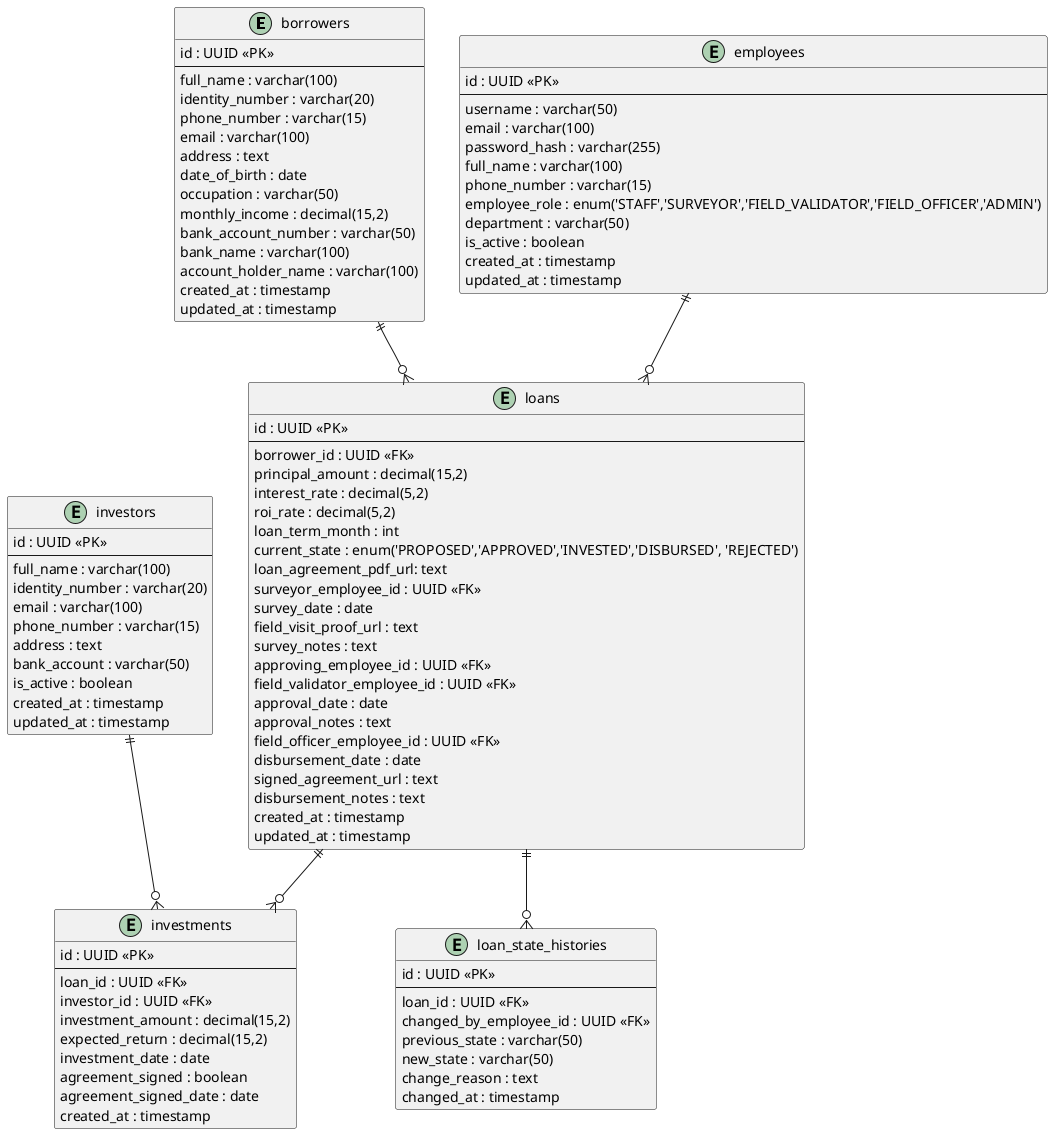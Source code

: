 @startuml loan_engine_simplified_erd

entity "borrowers" as borrower {
  id : UUID <<PK>>
  --
  full_name : varchar(100)
  identity_number : varchar(20)
  phone_number : varchar(15)
  email : varchar(100)
  address : text
  date_of_birth : date
  occupation : varchar(50)
  monthly_income : decimal(15,2)
  bank_account_number : varchar(50)
  bank_name : varchar(100)
  account_holder_name : varchar(100)
  created_at : timestamp
  updated_at : timestamp
}

entity "loans" as loan {
  id : UUID <<PK>>
  --
  borrower_id : UUID <<FK>>
  principal_amount : decimal(15,2)
  interest_rate : decimal(5,2)
  roi_rate : decimal(5,2)
  loan_term_month : int
  current_state : enum('PROPOSED','APPROVED','INVESTED','DISBURSED', 'REJECTED')
  loan_agreement_pdf_url: text
  surveyor_employee_id : UUID <<FK>>
  survey_date : date
  field_visit_proof_url : text
  survey_notes : text
  approving_employee_id : UUID <<FK>>
  field_validator_employee_id : UUID <<FK>>
  approval_date : date
  approval_notes : text
  field_officer_employee_id : UUID <<FK>>
  disbursement_date : date
  signed_agreement_url : text
  disbursement_notes : text
  created_at : timestamp
  updated_at : timestamp
}

entity "investments" as investment {
  id : UUID <<PK>>
  --
  loan_id : UUID <<FK>>
  investor_id : UUID <<FK>>
  investment_amount : decimal(15,2)
  expected_return : decimal(15,2)
  investment_date : date
  agreement_signed : boolean
  agreement_signed_date : date
  created_at : timestamp
}

entity "employees" as employee {
  id : UUID <<PK>>
  --
  username : varchar(50)
  email : varchar(100)
  password_hash : varchar(255)
  full_name : varchar(100)
  phone_number : varchar(15)
  employee_role : enum('STAFF','SURVEYOR','FIELD_VALIDATOR','FIELD_OFFICER','ADMIN')
  department : varchar(50)
  is_active : boolean
  created_at : timestamp
  updated_at : timestamp
}

entity "investors" as investor {
  id : UUID <<PK>>
  --
  full_name : varchar(100)
  identity_number : varchar(20)
  email : varchar(100)
  phone_number : varchar(15)
  address : text
  bank_account : varchar(50)
  is_active : boolean
  created_at : timestamp
  updated_at : timestamp
}

entity "loan_state_histories" as state_history {
  id : UUID <<PK>>
  --
  loan_id : UUID <<FK>>
  changed_by_employee_id : UUID <<FK>>
  previous_state : varchar(50)
  new_state : varchar(50)
  change_reason : text
  changed_at : timestamp
}

borrower ||--o{ loan
loan ||--o{ investment
loan ||--o{ state_history
employee ||--o{ loan
investor ||--o{ investment

@enduml